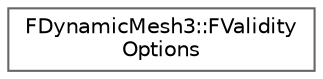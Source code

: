 digraph "Graphical Class Hierarchy"
{
 // INTERACTIVE_SVG=YES
 // LATEX_PDF_SIZE
  bgcolor="transparent";
  edge [fontname=Helvetica,fontsize=10,labelfontname=Helvetica,labelfontsize=10];
  node [fontname=Helvetica,fontsize=10,shape=box,height=0.2,width=0.4];
  rankdir="LR";
  Node0 [id="Node000000",label="FDynamicMesh3::FValidity\lOptions",height=0.2,width=0.4,color="grey40", fillcolor="white", style="filled",URL="$dc/d57/structFDynamicMesh3_1_1FValidityOptions.html",tooltip="Options for what the validity check will permit."];
}
